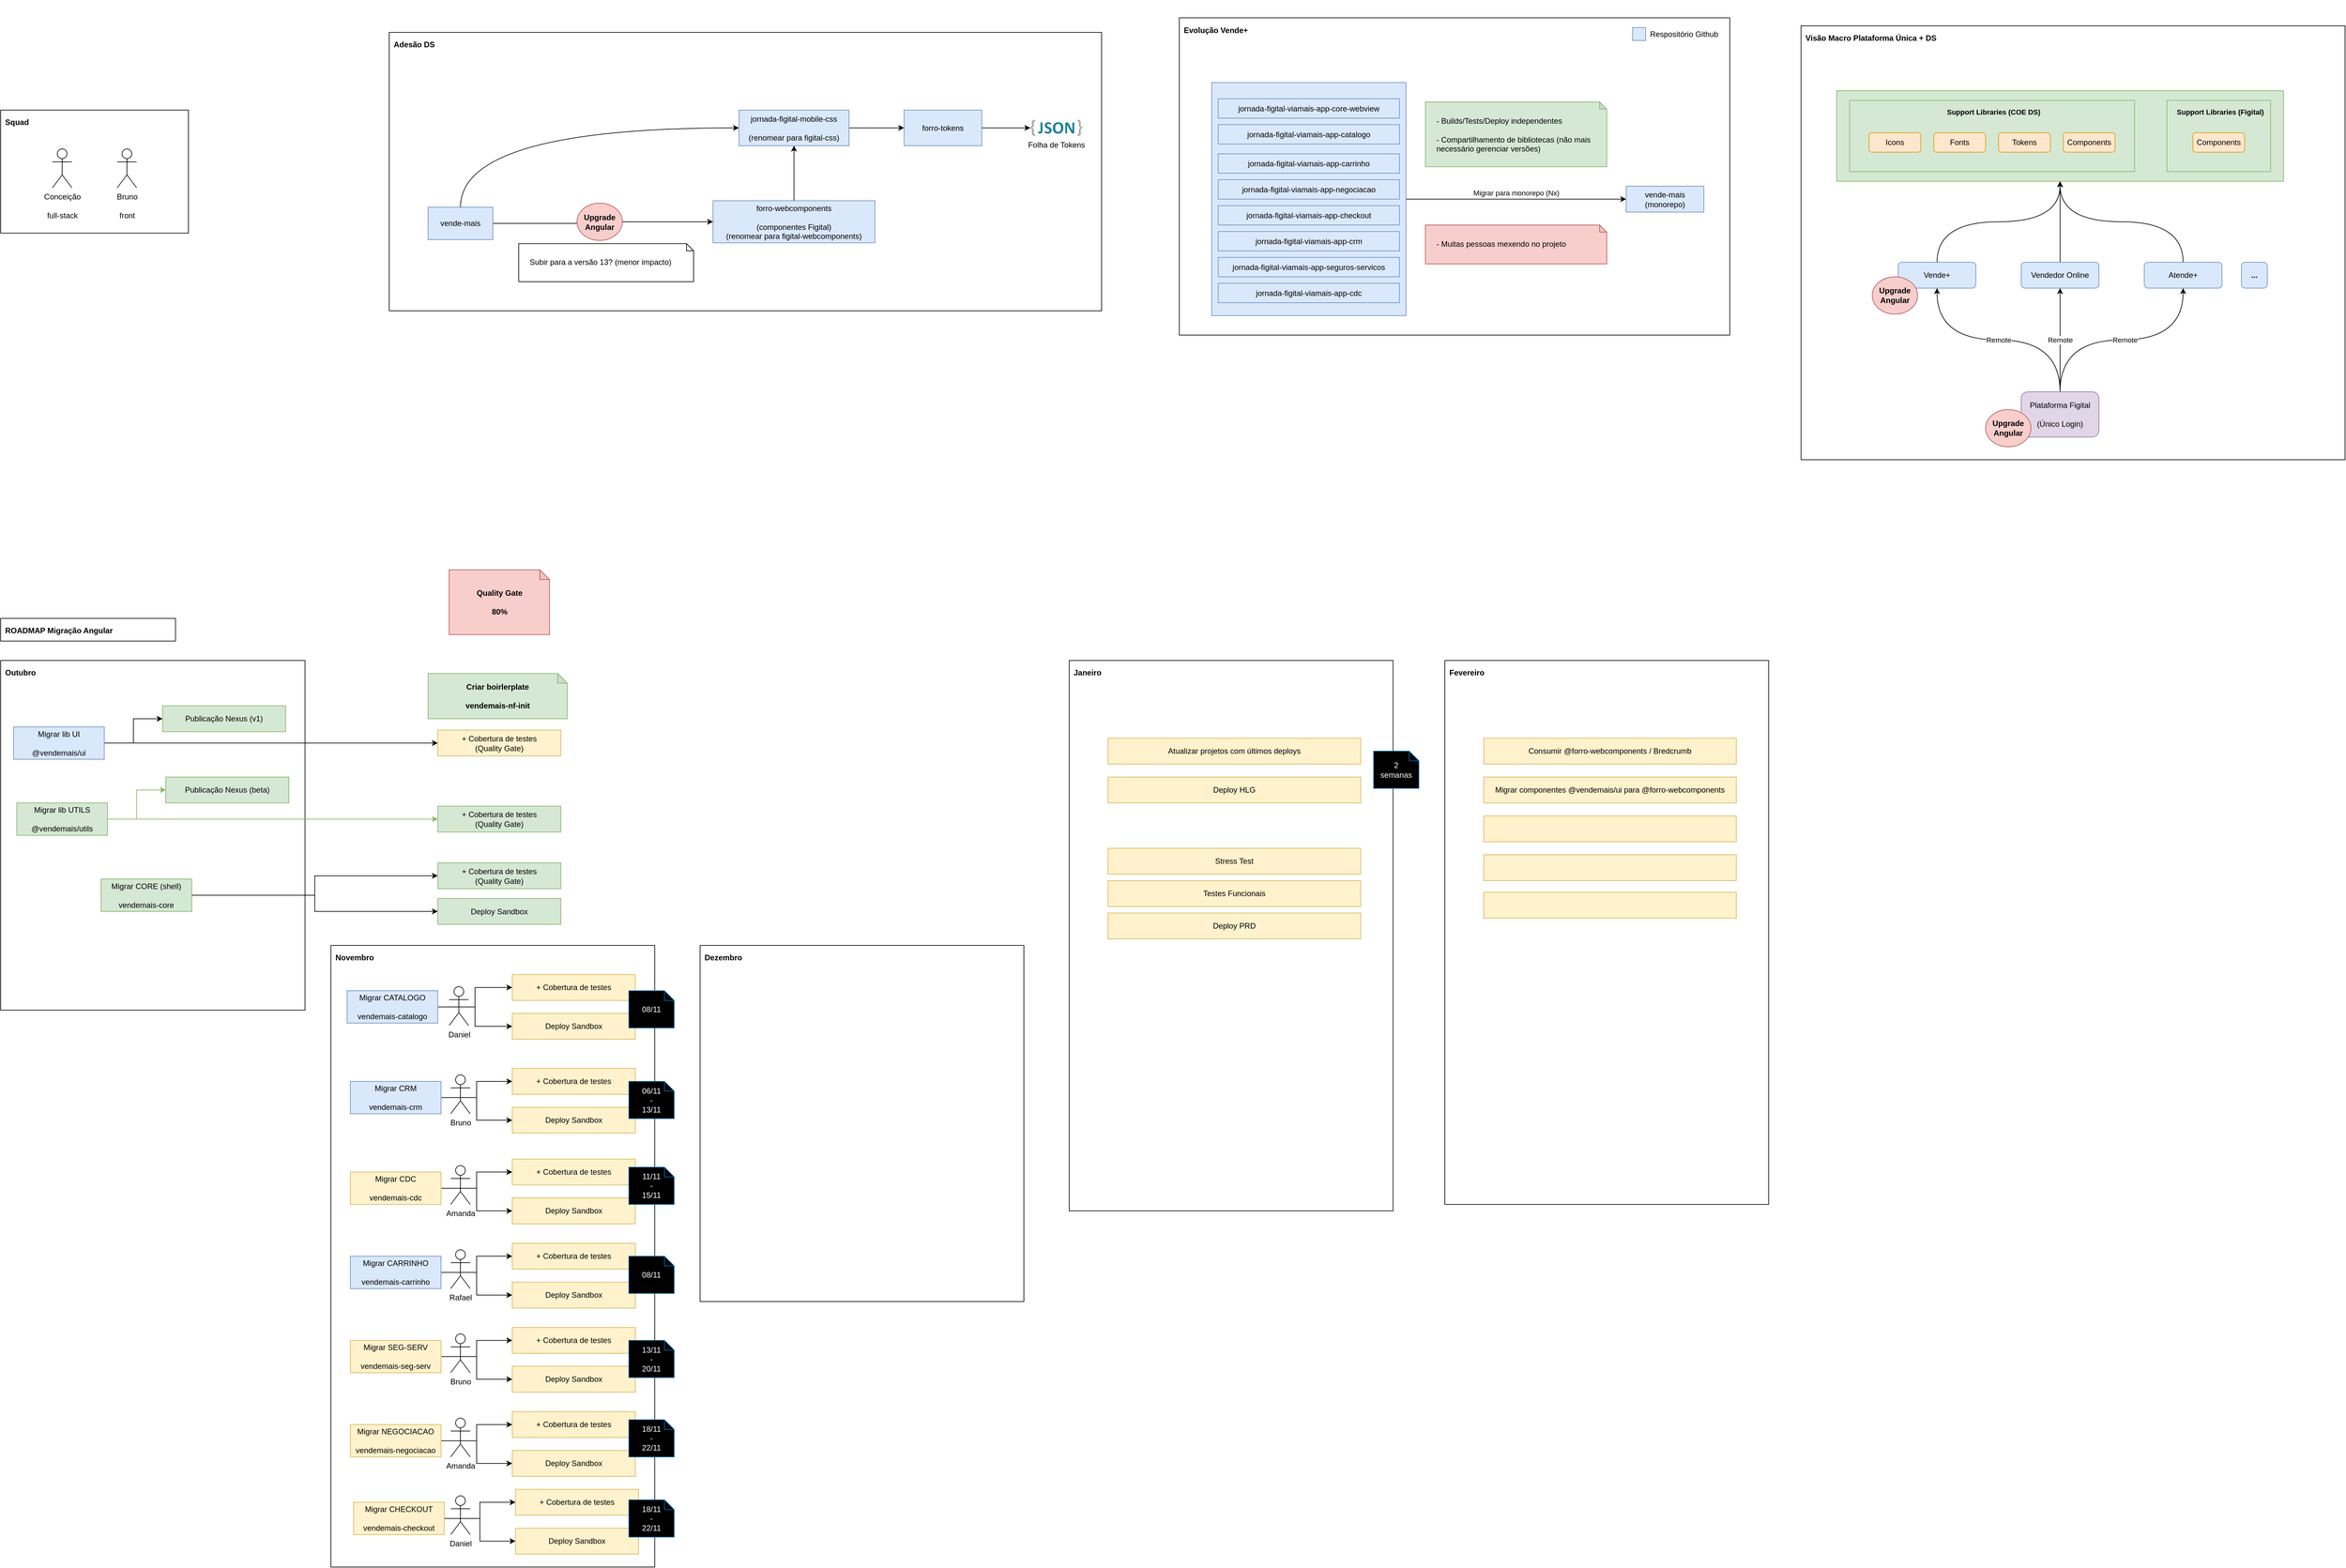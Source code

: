 <mxfile version="24.8.4">
  <diagram name="Page-1" id="xi7shshmRlHFJgEPUB2y">
    <mxGraphModel dx="1811" dy="1001" grid="1" gridSize="10" guides="1" tooltips="1" connect="1" arrows="1" fold="1" page="1" pageScale="1" pageWidth="3300" pageHeight="2339" math="0" shadow="0">
      <root>
        <mxCell id="0" />
        <mxCell id="1" parent="0" />
        <mxCell id="oD3bgYSZx1_EezM_nqmY-3" value="Novembro" style="rounded=0;whiteSpace=wrap;html=1;align=left;verticalAlign=top;spacingLeft=5;spacingTop=5;fontStyle=1" parent="1" vertex="1">
          <mxGeometry x="590" y="1470" width="500" height="960" as="geometry" />
        </mxCell>
        <mxCell id="oD3bgYSZx1_EezM_nqmY-81" value="Janeiro" style="rounded=0;whiteSpace=wrap;html=1;align=left;verticalAlign=top;spacingLeft=5;spacingTop=5;fontStyle=1" parent="1" vertex="1">
          <mxGeometry x="1730" y="1030" width="500" height="850" as="geometry" />
        </mxCell>
        <mxCell id="oD3bgYSZx1_EezM_nqmY-28" value="Dezembro" style="rounded=0;whiteSpace=wrap;html=1;align=left;verticalAlign=top;spacingLeft=5;spacingTop=5;fontStyle=1" parent="1" vertex="1">
          <mxGeometry x="1160" y="1470" width="500" height="550" as="geometry" />
        </mxCell>
        <mxCell id="oD3bgYSZx1_EezM_nqmY-5" value="Outubro" style="rounded=0;whiteSpace=wrap;html=1;align=left;verticalAlign=top;spacingLeft=5;spacingTop=5;fontStyle=1" parent="1" vertex="1">
          <mxGeometry x="80" y="1030" width="470" height="540" as="geometry" />
        </mxCell>
        <mxCell id="uVXglK_rULCIlqvBaK8J-3" value="Squad" style="rounded=0;whiteSpace=wrap;html=1;align=left;verticalAlign=top;spacingLeft=5;spacingTop=5;fontStyle=1" parent="1" vertex="1">
          <mxGeometry x="80" y="180" width="290" height="190" as="geometry" />
        </mxCell>
        <mxCell id="rnujehfUw2kupq6HyYBV-32" value="Evolução Vende+" style="rounded=0;whiteSpace=wrap;html=1;align=left;verticalAlign=top;spacingLeft=5;spacingTop=5;fontStyle=1" parent="1" vertex="1">
          <mxGeometry x="1900" y="37.5" width="850" height="490" as="geometry" />
        </mxCell>
        <mxCell id="rnujehfUw2kupq6HyYBV-54" value="Migrar para monorepo (Nx)" style="edgeStyle=orthogonalEdgeStyle;rounded=0;orthogonalLoop=1;jettySize=auto;html=1;entryX=0;entryY=0.5;entryDx=0;entryDy=0;" parent="1" source="rnujehfUw2kupq6HyYBV-53" target="rnujehfUw2kupq6HyYBV-44" edge="1">
          <mxGeometry y="10" relative="1" as="geometry">
            <mxPoint as="offset" />
          </mxGeometry>
        </mxCell>
        <mxCell id="rnujehfUw2kupq6HyYBV-53" value="" style="rounded=0;whiteSpace=wrap;html=1;align=left;verticalAlign=top;spacingLeft=5;spacingTop=5;fontStyle=1;fillColor=#dae8fc;strokeColor=#6c8ebf;" parent="1" vertex="1">
          <mxGeometry x="1950" y="137.5" width="300" height="360" as="geometry" />
        </mxCell>
        <mxCell id="rnujehfUw2kupq6HyYBV-2" value="Visão Macro Plataforma Única + DS" style="rounded=0;whiteSpace=wrap;html=1;align=left;verticalAlign=top;spacingLeft=5;spacingTop=5;fontStyle=1" parent="1" vertex="1">
          <mxGeometry x="2860" y="50" width="840" height="670" as="geometry" />
        </mxCell>
        <mxCell id="rnujehfUw2kupq6HyYBV-27" value="" style="rounded=0;whiteSpace=wrap;html=1;align=left;verticalAlign=top;spacingLeft=5;spacingTop=5;fontStyle=1;fillColor=#d5e8d4;strokeColor=#82b366;" parent="1" vertex="1">
          <mxGeometry x="2915" y="150" width="690" height="140" as="geometry" />
        </mxCell>
        <mxCell id="rnujehfUw2kupq6HyYBV-28" style="edgeStyle=orthogonalEdgeStyle;rounded=0;orthogonalLoop=1;jettySize=auto;html=1;entryX=0.5;entryY=1;entryDx=0;entryDy=0;curved=1;" parent="1" source="rnujehfUw2kupq6HyYBV-3" target="rnujehfUw2kupq6HyYBV-27" edge="1">
          <mxGeometry relative="1" as="geometry" />
        </mxCell>
        <mxCell id="rnujehfUw2kupq6HyYBV-3" value="Vende+" style="rounded=1;whiteSpace=wrap;html=1;fillColor=#dae8fc;strokeColor=#6c8ebf;" parent="1" vertex="1">
          <mxGeometry x="3010" y="415" width="120" height="40" as="geometry" />
        </mxCell>
        <mxCell id="rnujehfUw2kupq6HyYBV-29" style="edgeStyle=orthogonalEdgeStyle;rounded=0;orthogonalLoop=1;jettySize=auto;html=1;curved=1;entryX=0.5;entryY=1;entryDx=0;entryDy=0;" parent="1" source="rnujehfUw2kupq6HyYBV-4" target="rnujehfUw2kupq6HyYBV-27" edge="1">
          <mxGeometry relative="1" as="geometry">
            <mxPoint x="3260" y="295" as="targetPoint" />
          </mxGeometry>
        </mxCell>
        <mxCell id="rnujehfUw2kupq6HyYBV-4" value="Vendedor Online" style="rounded=1;whiteSpace=wrap;html=1;fillColor=#dae8fc;strokeColor=#6c8ebf;" parent="1" vertex="1">
          <mxGeometry x="3200" y="415" width="120" height="40" as="geometry" />
        </mxCell>
        <mxCell id="rnujehfUw2kupq6HyYBV-30" style="edgeStyle=orthogonalEdgeStyle;rounded=0;orthogonalLoop=1;jettySize=auto;html=1;entryX=0.5;entryY=1;entryDx=0;entryDy=0;curved=1;" parent="1" source="rnujehfUw2kupq6HyYBV-5" target="rnujehfUw2kupq6HyYBV-27" edge="1">
          <mxGeometry relative="1" as="geometry" />
        </mxCell>
        <mxCell id="rnujehfUw2kupq6HyYBV-5" value="Atende+" style="rounded=1;whiteSpace=wrap;html=1;fillColor=#dae8fc;strokeColor=#6c8ebf;" parent="1" vertex="1">
          <mxGeometry x="3390" y="415" width="120" height="40" as="geometry" />
        </mxCell>
        <mxCell id="rnujehfUw2kupq6HyYBV-6" value="Support Libraries (COE DS)" style="rounded=0;whiteSpace=wrap;html=1;align=center;verticalAlign=top;spacingLeft=5;spacingTop=5;fillColor=#d5e8d4;strokeColor=#82b366;fontStyle=1;fontSize=11;" parent="1" vertex="1">
          <mxGeometry x="2935" y="165" width="440" height="110" as="geometry" />
        </mxCell>
        <mxCell id="rnujehfUw2kupq6HyYBV-7" value="Icons" style="rounded=1;whiteSpace=wrap;html=1;fillColor=#ffe6cc;strokeColor=#d79b00;align=center;" parent="1" vertex="1">
          <mxGeometry x="2965" y="215" width="80" height="30" as="geometry" />
        </mxCell>
        <mxCell id="rnujehfUw2kupq6HyYBV-8" value="Fonts" style="rounded=1;whiteSpace=wrap;html=1;fillColor=#ffe6cc;strokeColor=#d79b00;align=center;" parent="1" vertex="1">
          <mxGeometry x="3065" y="215" width="80" height="30" as="geometry" />
        </mxCell>
        <mxCell id="rnujehfUw2kupq6HyYBV-10" value="Tokens" style="rounded=1;whiteSpace=wrap;html=1;fillColor=#ffe6cc;strokeColor=#d79b00;align=center;" parent="1" vertex="1">
          <mxGeometry x="3165" y="215" width="80" height="30" as="geometry" />
        </mxCell>
        <mxCell id="rnujehfUw2kupq6HyYBV-11" value="Components" style="rounded=1;whiteSpace=wrap;html=1;fillColor=#ffe6cc;strokeColor=#d79b00;align=center;" parent="1" vertex="1">
          <mxGeometry x="3265" y="215" width="80" height="30" as="geometry" />
        </mxCell>
        <mxCell id="rnujehfUw2kupq6HyYBV-17" value="Remote" style="edgeStyle=orthogonalEdgeStyle;rounded=0;orthogonalLoop=1;jettySize=auto;html=1;curved=1;exitX=0.5;exitY=0;exitDx=0;exitDy=0;" parent="1" source="rnujehfUw2kupq6HyYBV-14" target="rnujehfUw2kupq6HyYBV-3" edge="1">
          <mxGeometry relative="1" as="geometry" />
        </mxCell>
        <mxCell id="rnujehfUw2kupq6HyYBV-18" value="Remote" style="edgeStyle=orthogonalEdgeStyle;rounded=0;orthogonalLoop=1;jettySize=auto;html=1;entryX=0.5;entryY=1;entryDx=0;entryDy=0;" parent="1" source="rnujehfUw2kupq6HyYBV-14" target="rnujehfUw2kupq6HyYBV-4" edge="1">
          <mxGeometry relative="1" as="geometry" />
        </mxCell>
        <mxCell id="rnujehfUw2kupq6HyYBV-19" value="Remote" style="edgeStyle=orthogonalEdgeStyle;rounded=0;orthogonalLoop=1;jettySize=auto;html=1;entryX=0.5;entryY=1;entryDx=0;entryDy=0;curved=1;exitX=0.5;exitY=0;exitDx=0;exitDy=0;" parent="1" source="rnujehfUw2kupq6HyYBV-14" target="rnujehfUw2kupq6HyYBV-5" edge="1">
          <mxGeometry x="0.025" relative="1" as="geometry">
            <mxPoint as="offset" />
          </mxGeometry>
        </mxCell>
        <mxCell id="rnujehfUw2kupq6HyYBV-14" value="Plataforma Figital&lt;br&gt;&lt;br&gt;(Único Login)" style="rounded=1;whiteSpace=wrap;html=1;fillColor=#e1d5e7;strokeColor=#9673a6;" parent="1" vertex="1">
          <mxGeometry x="3200" y="615" width="120" height="70" as="geometry" />
        </mxCell>
        <mxCell id="rnujehfUw2kupq6HyYBV-20" value="Support Libraries (Figital)" style="rounded=0;whiteSpace=wrap;html=1;align=center;verticalAlign=top;spacingLeft=5;spacingTop=5;fillColor=#d5e8d4;strokeColor=#82b366;fontStyle=1;fontSize=11;" parent="1" vertex="1">
          <mxGeometry x="3425" y="165" width="160" height="110" as="geometry" />
        </mxCell>
        <mxCell id="rnujehfUw2kupq6HyYBV-24" value="Components" style="rounded=1;whiteSpace=wrap;html=1;fillColor=#ffe6cc;strokeColor=#d79b00;align=center;" parent="1" vertex="1">
          <mxGeometry x="3465" y="215" width="80" height="30" as="geometry" />
        </mxCell>
        <mxCell id="rnujehfUw2kupq6HyYBV-31" value="..." style="rounded=1;whiteSpace=wrap;html=1;fillColor=#dae8fc;strokeColor=#6c8ebf;fontStyle=1" parent="1" vertex="1">
          <mxGeometry x="3540" y="415" width="40" height="40" as="geometry" />
        </mxCell>
        <mxCell id="rnujehfUw2kupq6HyYBV-33" value="jornada-figital-viamais-app-core-webview" style="whiteSpace=wrap;html=1;fillColor=#dae8fc;strokeColor=#6c8ebf;" parent="1" vertex="1">
          <mxGeometry x="1960" y="162.5" width="280" height="30" as="geometry" />
        </mxCell>
        <mxCell id="rnujehfUw2kupq6HyYBV-34" value="jornada-figital-viamais-app-catalogo" style="whiteSpace=wrap;html=1;fillColor=#dae8fc;strokeColor=#6c8ebf;" parent="1" vertex="1">
          <mxGeometry x="1960" y="202.5" width="280" height="30" as="geometry" />
        </mxCell>
        <mxCell id="rnujehfUw2kupq6HyYBV-35" value="jornada-figital-viamais-app-carrinho" style="whiteSpace=wrap;html=1;fillColor=#dae8fc;strokeColor=#6c8ebf;" parent="1" vertex="1">
          <mxGeometry x="1960" y="247.5" width="280" height="30" as="geometry" />
        </mxCell>
        <mxCell id="rnujehfUw2kupq6HyYBV-37" value="jornada-figital-viamais-app-negociacao" style="whiteSpace=wrap;html=1;fillColor=#dae8fc;strokeColor=#6c8ebf;" parent="1" vertex="1">
          <mxGeometry x="1960" y="287.5" width="280" height="30" as="geometry" />
        </mxCell>
        <mxCell id="rnujehfUw2kupq6HyYBV-38" value="jornada-figital-viamais-app-checkout" style="whiteSpace=wrap;html=1;fillColor=#dae8fc;strokeColor=#6c8ebf;" parent="1" vertex="1">
          <mxGeometry x="1960" y="327.5" width="280" height="30" as="geometry" />
        </mxCell>
        <mxCell id="rnujehfUw2kupq6HyYBV-39" value="jornada-figital-viamais-app-crm" style="whiteSpace=wrap;html=1;fillColor=#dae8fc;strokeColor=#6c8ebf;" parent="1" vertex="1">
          <mxGeometry x="1960" y="367.5" width="280" height="30" as="geometry" />
        </mxCell>
        <mxCell id="rnujehfUw2kupq6HyYBV-41" value="jornada-figital-viamais-app-seguros-servicos" style="whiteSpace=wrap;html=1;fillColor=#dae8fc;strokeColor=#6c8ebf;" parent="1" vertex="1">
          <mxGeometry x="1960" y="407.5" width="280" height="30" as="geometry" />
        </mxCell>
        <mxCell id="rnujehfUw2kupq6HyYBV-42" value="jornada-figital-viamais-app-cdc" style="whiteSpace=wrap;html=1;fillColor=#dae8fc;strokeColor=#6c8ebf;" parent="1" vertex="1">
          <mxGeometry x="1960" y="447.5" width="280" height="30" as="geometry" />
        </mxCell>
        <mxCell id="rnujehfUw2kupq6HyYBV-44" value="vende-mais&lt;br&gt;(monorepo)" style="whiteSpace=wrap;html=1;fillColor=#dae8fc;strokeColor=#6c8ebf;" parent="1" vertex="1">
          <mxGeometry x="2590" y="297.5" width="120" height="40" as="geometry" />
        </mxCell>
        <mxCell id="rnujehfUw2kupq6HyYBV-51" value="" style="group" parent="1" vertex="1" connectable="0">
          <mxGeometry x="2600" y="47.5" width="144" height="30" as="geometry" />
        </mxCell>
        <mxCell id="rnujehfUw2kupq6HyYBV-45" value="" style="whiteSpace=wrap;html=1;fillColor=#dae8fc;strokeColor=#6c8ebf;" parent="rnujehfUw2kupq6HyYBV-51" vertex="1">
          <mxGeometry y="5" width="20" height="20" as="geometry" />
        </mxCell>
        <mxCell id="rnujehfUw2kupq6HyYBV-46" value="Respositório Github" style="text;html=1;align=center;verticalAlign=middle;resizable=0;points=[];autosize=1;strokeColor=none;fillColor=none;" parent="rnujehfUw2kupq6HyYBV-51" vertex="1">
          <mxGeometry x="14" width="130" height="30" as="geometry" />
        </mxCell>
        <mxCell id="rnujehfUw2kupq6HyYBV-55" value="- Builds/Tests/Deploy independentes&lt;div&gt;&lt;br&gt;&lt;/div&gt;&lt;div&gt;- Compartilhamento de bibliotecas (não mais necessário gerenciar versões)&lt;/div&gt;" style="shape=note;whiteSpace=wrap;html=1;backgroundOutline=1;darkOpacity=0.05;size=11;align=left;spacingLeft=15;verticalAlign=top;spacingTop=15;fillColor=#d5e8d4;strokeColor=#82b366;" parent="1" vertex="1">
          <mxGeometry x="2280" y="167.5" width="280" height="100" as="geometry" />
        </mxCell>
        <mxCell id="rnujehfUw2kupq6HyYBV-56" value="- Muitas pessoas mexendo no projeto" style="shape=note;whiteSpace=wrap;html=1;backgroundOutline=1;darkOpacity=0.05;size=11;align=left;spacingLeft=15;verticalAlign=top;spacingTop=15;fillColor=#f8cecc;strokeColor=#b85450;" parent="1" vertex="1">
          <mxGeometry x="2280" y="357.5" width="280" height="60" as="geometry" />
        </mxCell>
        <mxCell id="rnujehfUw2kupq6HyYBV-57" value="Adesão DS" style="rounded=0;whiteSpace=wrap;html=1;align=left;verticalAlign=top;spacingLeft=5;spacingTop=5;fontStyle=1" parent="1" vertex="1">
          <mxGeometry x="680" y="60" width="1100" height="430" as="geometry" />
        </mxCell>
        <mxCell id="rnujehfUw2kupq6HyYBV-60" style="edgeStyle=orthogonalEdgeStyle;rounded=0;orthogonalLoop=1;jettySize=auto;html=1;entryX=0.5;entryY=1;entryDx=0;entryDy=0;" parent="1" source="rnujehfUw2kupq6HyYBV-58" target="rnujehfUw2kupq6HyYBV-59" edge="1">
          <mxGeometry relative="1" as="geometry" />
        </mxCell>
        <mxCell id="rnujehfUw2kupq6HyYBV-58" value="forro-webcomponents&lt;br&gt;&lt;br&gt;(componentes Figital)&lt;div&gt;(renomear para figital-webcomponents)&lt;/div&gt;" style="whiteSpace=wrap;html=1;fillColor=#dae8fc;strokeColor=#6c8ebf;" parent="1" vertex="1">
          <mxGeometry x="1180" y="320" width="250" height="65" as="geometry" />
        </mxCell>
        <mxCell id="uVXglK_rULCIlqvBaK8J-21" style="edgeStyle=orthogonalEdgeStyle;rounded=0;orthogonalLoop=1;jettySize=auto;html=1;exitX=1;exitY=0.5;exitDx=0;exitDy=0;curved=1;" parent="1" source="uVXglK_rULCIlqvBaK8J-30" target="uVXglK_rULCIlqvBaK8J-20" edge="1">
          <mxGeometry relative="1" as="geometry">
            <mxPoint x="1530" y="208" as="sourcePoint" />
          </mxGeometry>
        </mxCell>
        <mxCell id="uVXglK_rULCIlqvBaK8J-31" style="edgeStyle=orthogonalEdgeStyle;rounded=0;orthogonalLoop=1;jettySize=auto;html=1;entryX=0;entryY=0.5;entryDx=0;entryDy=0;" parent="1" source="rnujehfUw2kupq6HyYBV-59" target="uVXglK_rULCIlqvBaK8J-30" edge="1">
          <mxGeometry relative="1" as="geometry" />
        </mxCell>
        <mxCell id="rnujehfUw2kupq6HyYBV-59" value="jornada-figital-mobile-css&lt;br&gt;&lt;br&gt;(renomear para&amp;nbsp;&lt;span style=&quot;background-color: initial;&quot;&gt;figital-css)&lt;/span&gt;" style="whiteSpace=wrap;html=1;fillColor=#dae8fc;strokeColor=#6c8ebf;" parent="1" vertex="1">
          <mxGeometry x="1220" y="180" width="170" height="55" as="geometry" />
        </mxCell>
        <mxCell id="rnujehfUw2kupq6HyYBV-62" style="edgeStyle=orthogonalEdgeStyle;rounded=0;orthogonalLoop=1;jettySize=auto;html=1;entryX=0;entryY=0.5;entryDx=0;entryDy=0;curved=1;exitX=0.5;exitY=0;exitDx=0;exitDy=0;" parent="1" source="rnujehfUw2kupq6HyYBV-61" target="rnujehfUw2kupq6HyYBV-59" edge="1">
          <mxGeometry relative="1" as="geometry" />
        </mxCell>
        <mxCell id="rnujehfUw2kupq6HyYBV-63" style="edgeStyle=orthogonalEdgeStyle;rounded=0;orthogonalLoop=1;jettySize=auto;html=1;entryX=0;entryY=0.5;entryDx=0;entryDy=0;" parent="1" source="rnujehfUw2kupq6HyYBV-61" target="rnujehfUw2kupq6HyYBV-58" edge="1">
          <mxGeometry relative="1" as="geometry" />
        </mxCell>
        <mxCell id="rnujehfUw2kupq6HyYBV-61" value="vende-mais" style="whiteSpace=wrap;html=1;fillColor=#dae8fc;strokeColor=#6c8ebf;" parent="1" vertex="1">
          <mxGeometry x="740" y="330" width="100" height="50" as="geometry" />
        </mxCell>
        <mxCell id="rnujehfUw2kupq6HyYBV-64" value="Upgrade Angular" style="ellipse;whiteSpace=wrap;html=1;fillColor=#f8cecc;strokeColor=#b85450;fontStyle=1" parent="1" vertex="1">
          <mxGeometry x="970" y="323.75" width="70" height="57.5" as="geometry" />
        </mxCell>
        <mxCell id="uVXglK_rULCIlqvBaK8J-1" value="Subir para a versão 13? (menor impacto)" style="shape=note;whiteSpace=wrap;html=1;backgroundOutline=1;darkOpacity=0.05;size=11;align=left;spacingLeft=15;verticalAlign=top;spacingTop=15;" parent="1" vertex="1">
          <mxGeometry x="880" y="386.25" width="270" height="58.75" as="geometry" />
        </mxCell>
        <mxCell id="uVXglK_rULCIlqvBaK8J-5" value="Conceição&lt;br&gt;&lt;br&gt;&lt;div&gt;full-stack&lt;/div&gt;" style="shape=umlActor;verticalLabelPosition=bottom;verticalAlign=top;html=1;outlineConnect=0;" parent="1" vertex="1">
          <mxGeometry x="160" y="240" width="30" height="60" as="geometry" />
        </mxCell>
        <mxCell id="uVXglK_rULCIlqvBaK8J-6" value="Bruno&lt;br&gt;&lt;br&gt;front" style="shape=umlActor;verticalLabelPosition=bottom;verticalAlign=top;html=1;outlineConnect=0;" parent="1" vertex="1">
          <mxGeometry x="260" y="240" width="30" height="60" as="geometry" />
        </mxCell>
        <mxCell id="uVXglK_rULCIlqvBaK8J-8" value="" style="shape=image;html=1;verticalAlign=top;verticalLabelPosition=bottom;labelBackgroundColor=#ffffff;imageAspect=0;aspect=fixed;image=https://cdn1.iconfinder.com/data/icons/icons-for-a-site-1/64/advantage_accuracy-128.png" parent="1" vertex="1">
          <mxGeometry x="3235" y="10" width="90" height="90" as="geometry" />
        </mxCell>
        <mxCell id="uVXglK_rULCIlqvBaK8J-16" value="Upgrade Angular" style="ellipse;whiteSpace=wrap;html=1;fillColor=#f8cecc;strokeColor=#b85450;fontStyle=1" parent="1" vertex="1">
          <mxGeometry x="2970" y="437.5" width="70" height="57.5" as="geometry" />
        </mxCell>
        <mxCell id="uVXglK_rULCIlqvBaK8J-17" value="Upgrade Angular" style="ellipse;whiteSpace=wrap;html=1;fillColor=#f8cecc;strokeColor=#b85450;fontStyle=1" parent="1" vertex="1">
          <mxGeometry x="3145" y="642.5" width="70" height="57.5" as="geometry" />
        </mxCell>
        <mxCell id="uVXglK_rULCIlqvBaK8J-20" value="Folha de Tokens" style="dashed=0;outlineConnect=0;html=1;align=center;labelPosition=center;verticalLabelPosition=bottom;verticalAlign=top;shape=mxgraph.weblogos.json_2" parent="1" vertex="1">
          <mxGeometry x="1670" y="194.9" width="80.4" height="25.2" as="geometry" />
        </mxCell>
        <mxCell id="uVXglK_rULCIlqvBaK8J-30" value="forro-tokens" style="whiteSpace=wrap;html=1;fillColor=#dae8fc;strokeColor=#6c8ebf;" parent="1" vertex="1">
          <mxGeometry x="1475" y="180" width="120" height="55" as="geometry" />
        </mxCell>
        <mxCell id="oD3bgYSZx1_EezM_nqmY-2" value="ROADMAP Migração Angular" style="rounded=0;whiteSpace=wrap;html=1;align=left;verticalAlign=top;spacingLeft=5;spacingTop=5;fontStyle=1" parent="1" vertex="1">
          <mxGeometry x="80" y="965" width="270" height="35" as="geometry" />
        </mxCell>
        <mxCell id="oD3bgYSZx1_EezM_nqmY-30" style="edgeStyle=orthogonalEdgeStyle;rounded=0;orthogonalLoop=1;jettySize=auto;html=1;entryX=0;entryY=0.5;entryDx=0;entryDy=0;fillColor=#d5e8d4;strokeColor=#82b366;" parent="1" source="oD3bgYSZx1_EezM_nqmY-6" target="oD3bgYSZx1_EezM_nqmY-7" edge="1">
          <mxGeometry relative="1" as="geometry" />
        </mxCell>
        <mxCell id="oD3bgYSZx1_EezM_nqmY-31" style="edgeStyle=orthogonalEdgeStyle;rounded=0;orthogonalLoop=1;jettySize=auto;html=1;entryX=0;entryY=0.5;entryDx=0;entryDy=0;fillColor=#d5e8d4;strokeColor=#82b366;" parent="1" source="oD3bgYSZx1_EezM_nqmY-6" target="oD3bgYSZx1_EezM_nqmY-15" edge="1">
          <mxGeometry relative="1" as="geometry" />
        </mxCell>
        <mxCell id="oD3bgYSZx1_EezM_nqmY-6" value="Migrar lib UTILS&lt;div&gt;&lt;br&gt;&lt;div&gt;@vendemais/utils&lt;/div&gt;&lt;/div&gt;" style="whiteSpace=wrap;html=1;fillColor=#d5e8d4;strokeColor=#82b366;" parent="1" vertex="1">
          <mxGeometry x="105" y="1250" width="140" height="50" as="geometry" />
        </mxCell>
        <mxCell id="oD3bgYSZx1_EezM_nqmY-7" value="Publicação Nexus (beta)" style="whiteSpace=wrap;html=1;fillColor=#d5e8d4;strokeColor=#82b366;" parent="1" vertex="1">
          <mxGeometry x="335" y="1210" width="190" height="40" as="geometry" />
        </mxCell>
        <mxCell id="oD3bgYSZx1_EezM_nqmY-33" style="edgeStyle=orthogonalEdgeStyle;rounded=0;orthogonalLoop=1;jettySize=auto;html=1;entryX=0;entryY=0.5;entryDx=0;entryDy=0;" parent="1" source="oD3bgYSZx1_EezM_nqmY-10" target="oD3bgYSZx1_EezM_nqmY-11" edge="1">
          <mxGeometry relative="1" as="geometry" />
        </mxCell>
        <mxCell id="oD3bgYSZx1_EezM_nqmY-34" style="edgeStyle=orthogonalEdgeStyle;rounded=0;orthogonalLoop=1;jettySize=auto;html=1;entryX=0;entryY=0.5;entryDx=0;entryDy=0;" parent="1" source="oD3bgYSZx1_EezM_nqmY-10" target="oD3bgYSZx1_EezM_nqmY-13" edge="1">
          <mxGeometry relative="1" as="geometry" />
        </mxCell>
        <mxCell id="oD3bgYSZx1_EezM_nqmY-10" value="Migrar CORE (shell)&lt;div&gt;&lt;br&gt;&lt;div&gt;vendemais-core&lt;/div&gt;&lt;/div&gt;" style="whiteSpace=wrap;html=1;fillColor=#d5e8d4;strokeColor=#82b366;" parent="1" vertex="1">
          <mxGeometry x="235" y="1367.5" width="140" height="50" as="geometry" />
        </mxCell>
        <mxCell id="oD3bgYSZx1_EezM_nqmY-11" value="+ Cobertura de testes&lt;div&gt;(Quality Gate)&lt;/div&gt;" style="whiteSpace=wrap;html=1;fillColor=#d5e8d4;strokeColor=#82b366;" parent="1" vertex="1">
          <mxGeometry x="755" y="1342.5" width="190" height="40" as="geometry" />
        </mxCell>
        <mxCell id="oD3bgYSZx1_EezM_nqmY-13" value="Deploy Sandbox" style="whiteSpace=wrap;html=1;fillColor=#d5e8d4;strokeColor=#82b366;" parent="1" vertex="1">
          <mxGeometry x="755" y="1397.5" width="190" height="40" as="geometry" />
        </mxCell>
        <mxCell id="oD3bgYSZx1_EezM_nqmY-15" value="+ Cobertura de testes&lt;div&gt;(Quality Gate)&lt;/div&gt;" style="whiteSpace=wrap;html=1;fillColor=#d5e8d4;strokeColor=#82b366;" parent="1" vertex="1">
          <mxGeometry x="755" y="1255" width="190" height="40" as="geometry" />
        </mxCell>
        <mxCell id="oD3bgYSZx1_EezM_nqmY-17" style="edgeStyle=orthogonalEdgeStyle;rounded=0;orthogonalLoop=1;jettySize=auto;html=1;entryX=0;entryY=0.5;entryDx=0;entryDy=0;" parent="1" source="oD3bgYSZx1_EezM_nqmY-19" target="oD3bgYSZx1_EezM_nqmY-20" edge="1">
          <mxGeometry relative="1" as="geometry" />
        </mxCell>
        <mxCell id="oD3bgYSZx1_EezM_nqmY-32" style="edgeStyle=orthogonalEdgeStyle;rounded=0;orthogonalLoop=1;jettySize=auto;html=1;entryX=0;entryY=0.5;entryDx=0;entryDy=0;" parent="1" source="oD3bgYSZx1_EezM_nqmY-19" target="oD3bgYSZx1_EezM_nqmY-21" edge="1">
          <mxGeometry relative="1" as="geometry" />
        </mxCell>
        <mxCell id="oD3bgYSZx1_EezM_nqmY-19" value="Migrar CATALOGO&lt;div&gt;&lt;br&gt;&lt;div&gt;vendemais-catalogo&lt;/div&gt;&lt;/div&gt;" style="whiteSpace=wrap;html=1;fillColor=#dae8fc;strokeColor=#6c8ebf;" parent="1" vertex="1">
          <mxGeometry x="615" y="1540" width="140" height="50" as="geometry" />
        </mxCell>
        <mxCell id="oD3bgYSZx1_EezM_nqmY-20" value="+ Cobertura de testes" style="whiteSpace=wrap;html=1;fillColor=#fff2cc;strokeColor=#d6b656;" parent="1" vertex="1">
          <mxGeometry x="870" y="1515" width="190" height="40" as="geometry" />
        </mxCell>
        <mxCell id="oD3bgYSZx1_EezM_nqmY-21" value="Deploy Sandbox" style="whiteSpace=wrap;html=1;fillColor=#fff2cc;strokeColor=#d6b656;" parent="1" vertex="1">
          <mxGeometry x="870" y="1575" width="190" height="40" as="geometry" />
        </mxCell>
        <mxCell id="oD3bgYSZx1_EezM_nqmY-22" style="edgeStyle=orthogonalEdgeStyle;rounded=0;orthogonalLoop=1;jettySize=auto;html=1;entryX=0;entryY=0.5;entryDx=0;entryDy=0;" parent="1" source="oD3bgYSZx1_EezM_nqmY-24" target="oD3bgYSZx1_EezM_nqmY-25" edge="1">
          <mxGeometry relative="1" as="geometry" />
        </mxCell>
        <mxCell id="oD3bgYSZx1_EezM_nqmY-23" style="edgeStyle=orthogonalEdgeStyle;rounded=0;orthogonalLoop=1;jettySize=auto;html=1;entryX=0;entryY=0.5;entryDx=0;entryDy=0;" parent="1" source="oD3bgYSZx1_EezM_nqmY-24" target="oD3bgYSZx1_EezM_nqmY-26" edge="1">
          <mxGeometry relative="1" as="geometry" />
        </mxCell>
        <mxCell id="oD3bgYSZx1_EezM_nqmY-24" value="Migrar lib UI&lt;div&gt;&lt;br&gt;&lt;div&gt;@vendemais/ui&lt;/div&gt;&lt;/div&gt;" style="whiteSpace=wrap;html=1;fillColor=#dae8fc;strokeColor=#6c8ebf;" parent="1" vertex="1">
          <mxGeometry x="100" y="1132.5" width="140" height="50" as="geometry" />
        </mxCell>
        <mxCell id="oD3bgYSZx1_EezM_nqmY-25" value="Publicação Nexus (v1)" style="whiteSpace=wrap;html=1;fillColor=#d5e8d4;strokeColor=#82b366;" parent="1" vertex="1">
          <mxGeometry x="330" y="1100" width="190" height="40" as="geometry" />
        </mxCell>
        <mxCell id="oD3bgYSZx1_EezM_nqmY-26" value="+ Cobertura de testes&lt;br&gt;(Quality Gate)" style="whiteSpace=wrap;html=1;fillColor=#fff2cc;strokeColor=#d6b656;" parent="1" vertex="1">
          <mxGeometry x="755" y="1137.5" width="190" height="40" as="geometry" />
        </mxCell>
        <mxCell id="oD3bgYSZx1_EezM_nqmY-35" style="edgeStyle=orthogonalEdgeStyle;rounded=0;orthogonalLoop=1;jettySize=auto;html=1;entryX=0;entryY=0.5;entryDx=0;entryDy=0;fillColor=#fff2cc;strokeColor=#000000;" parent="1" source="oD3bgYSZx1_EezM_nqmY-37" target="oD3bgYSZx1_EezM_nqmY-38" edge="1">
          <mxGeometry relative="1" as="geometry" />
        </mxCell>
        <mxCell id="oD3bgYSZx1_EezM_nqmY-36" style="edgeStyle=orthogonalEdgeStyle;rounded=0;orthogonalLoop=1;jettySize=auto;html=1;entryX=0;entryY=0.5;entryDx=0;entryDy=0;fillColor=#fff2cc;strokeColor=#000000;" parent="1" source="oD3bgYSZx1_EezM_nqmY-37" target="oD3bgYSZx1_EezM_nqmY-39" edge="1">
          <mxGeometry relative="1" as="geometry" />
        </mxCell>
        <mxCell id="oD3bgYSZx1_EezM_nqmY-37" value="Migrar CRM&lt;div&gt;&lt;br&gt;&lt;div&gt;vendemais-crm&lt;/div&gt;&lt;/div&gt;" style="whiteSpace=wrap;html=1;fillColor=#dae8fc;strokeColor=#6c8ebf;" parent="1" vertex="1">
          <mxGeometry x="620" y="1680" width="140" height="50" as="geometry" />
        </mxCell>
        <mxCell id="oD3bgYSZx1_EezM_nqmY-38" value="+ Cobertura de testes" style="whiteSpace=wrap;html=1;fillColor=#fff2cc;strokeColor=#d6b656;" parent="1" vertex="1">
          <mxGeometry x="870" y="1660" width="190" height="40" as="geometry" />
        </mxCell>
        <mxCell id="oD3bgYSZx1_EezM_nqmY-39" value="Deploy Sandbox" style="whiteSpace=wrap;html=1;fillColor=#fff2cc;strokeColor=#d6b656;" parent="1" vertex="1">
          <mxGeometry x="870" y="1720" width="190" height="40" as="geometry" />
        </mxCell>
        <mxCell id="oD3bgYSZx1_EezM_nqmY-45" style="edgeStyle=orthogonalEdgeStyle;rounded=0;orthogonalLoop=1;jettySize=auto;html=1;entryX=0;entryY=0.5;entryDx=0;entryDy=0;fillColor=#fff2cc;strokeColor=#000000;" parent="1" source="oD3bgYSZx1_EezM_nqmY-47" target="oD3bgYSZx1_EezM_nqmY-48" edge="1">
          <mxGeometry relative="1" as="geometry" />
        </mxCell>
        <mxCell id="oD3bgYSZx1_EezM_nqmY-46" style="edgeStyle=orthogonalEdgeStyle;rounded=0;orthogonalLoop=1;jettySize=auto;html=1;entryX=0;entryY=0.5;entryDx=0;entryDy=0;fillColor=#fff2cc;strokeColor=#000000;" parent="1" source="oD3bgYSZx1_EezM_nqmY-47" target="oD3bgYSZx1_EezM_nqmY-49" edge="1">
          <mxGeometry relative="1" as="geometry" />
        </mxCell>
        <mxCell id="oD3bgYSZx1_EezM_nqmY-47" value="Migrar CARRINHO&lt;div&gt;&lt;br&gt;&lt;div&gt;vendemais-carrinho&lt;/div&gt;&lt;/div&gt;" style="whiteSpace=wrap;html=1;fillColor=#dae8fc;strokeColor=#6c8ebf;" parent="1" vertex="1">
          <mxGeometry x="620" y="1950" width="140" height="50" as="geometry" />
        </mxCell>
        <mxCell id="oD3bgYSZx1_EezM_nqmY-48" value="+ Cobertura de testes" style="whiteSpace=wrap;html=1;fillColor=#fff2cc;strokeColor=#d6b656;" parent="1" vertex="1">
          <mxGeometry x="870" y="1930" width="190" height="40" as="geometry" />
        </mxCell>
        <mxCell id="oD3bgYSZx1_EezM_nqmY-49" value="Deploy Sandbox" style="whiteSpace=wrap;html=1;fillColor=#fff2cc;strokeColor=#d6b656;" parent="1" vertex="1">
          <mxGeometry x="870" y="1990" width="190" height="40" as="geometry" />
        </mxCell>
        <mxCell id="oD3bgYSZx1_EezM_nqmY-50" style="edgeStyle=orthogonalEdgeStyle;rounded=0;orthogonalLoop=1;jettySize=auto;html=1;entryX=0;entryY=0.5;entryDx=0;entryDy=0;fillColor=#fff2cc;strokeColor=#000000;" parent="1" source="oD3bgYSZx1_EezM_nqmY-52" target="oD3bgYSZx1_EezM_nqmY-53" edge="1">
          <mxGeometry relative="1" as="geometry" />
        </mxCell>
        <mxCell id="oD3bgYSZx1_EezM_nqmY-51" style="edgeStyle=orthogonalEdgeStyle;rounded=0;orthogonalLoop=1;jettySize=auto;html=1;entryX=0;entryY=0.5;entryDx=0;entryDy=0;fillColor=#fff2cc;strokeColor=#000000;" parent="1" source="oD3bgYSZx1_EezM_nqmY-52" target="oD3bgYSZx1_EezM_nqmY-54" edge="1">
          <mxGeometry relative="1" as="geometry" />
        </mxCell>
        <mxCell id="oD3bgYSZx1_EezM_nqmY-52" value="Migrar CDC&lt;div&gt;&lt;br&gt;&lt;div&gt;vendemais-cdc&lt;/div&gt;&lt;/div&gt;" style="whiteSpace=wrap;html=1;fillColor=#fff2cc;strokeColor=#d6b656;" parent="1" vertex="1">
          <mxGeometry x="620" y="1820" width="140" height="50" as="geometry" />
        </mxCell>
        <mxCell id="oD3bgYSZx1_EezM_nqmY-53" value="+ Cobertura de testes" style="whiteSpace=wrap;html=1;fillColor=#fff2cc;strokeColor=#d6b656;" parent="1" vertex="1">
          <mxGeometry x="870" y="1800" width="190" height="40" as="geometry" />
        </mxCell>
        <mxCell id="oD3bgYSZx1_EezM_nqmY-54" value="Deploy Sandbox" style="whiteSpace=wrap;html=1;fillColor=#fff2cc;strokeColor=#d6b656;" parent="1" vertex="1">
          <mxGeometry x="870" y="1860" width="190" height="40" as="geometry" />
        </mxCell>
        <mxCell id="oD3bgYSZx1_EezM_nqmY-55" style="edgeStyle=orthogonalEdgeStyle;rounded=0;orthogonalLoop=1;jettySize=auto;html=1;entryX=0;entryY=0.5;entryDx=0;entryDy=0;fillColor=#fff2cc;strokeColor=#000000;" parent="1" source="oD3bgYSZx1_EezM_nqmY-57" target="oD3bgYSZx1_EezM_nqmY-58" edge="1">
          <mxGeometry relative="1" as="geometry" />
        </mxCell>
        <mxCell id="oD3bgYSZx1_EezM_nqmY-56" style="edgeStyle=orthogonalEdgeStyle;rounded=0;orthogonalLoop=1;jettySize=auto;html=1;entryX=0;entryY=0.5;entryDx=0;entryDy=0;fillColor=#fff2cc;strokeColor=#000000;" parent="1" source="oD3bgYSZx1_EezM_nqmY-57" target="oD3bgYSZx1_EezM_nqmY-59" edge="1">
          <mxGeometry relative="1" as="geometry" />
        </mxCell>
        <mxCell id="oD3bgYSZx1_EezM_nqmY-57" value="Migrar SEG-SERV&lt;div&gt;&lt;br&gt;&lt;div&gt;vendemais-seg-serv&lt;/div&gt;&lt;/div&gt;" style="whiteSpace=wrap;html=1;fillColor=#fff2cc;strokeColor=#d6b656;" parent="1" vertex="1">
          <mxGeometry x="620" y="2080" width="140" height="50" as="geometry" />
        </mxCell>
        <mxCell id="oD3bgYSZx1_EezM_nqmY-58" value="+ Cobertura de testes" style="whiteSpace=wrap;html=1;fillColor=#fff2cc;strokeColor=#d6b656;" parent="1" vertex="1">
          <mxGeometry x="870" y="2060" width="190" height="40" as="geometry" />
        </mxCell>
        <mxCell id="oD3bgYSZx1_EezM_nqmY-59" value="Deploy Sandbox" style="whiteSpace=wrap;html=1;fillColor=#fff2cc;strokeColor=#d6b656;" parent="1" vertex="1">
          <mxGeometry x="870" y="2120" width="190" height="40" as="geometry" />
        </mxCell>
        <mxCell id="oD3bgYSZx1_EezM_nqmY-60" style="edgeStyle=orthogonalEdgeStyle;rounded=0;orthogonalLoop=1;jettySize=auto;html=1;entryX=0;entryY=0.5;entryDx=0;entryDy=0;fillColor=#fff2cc;strokeColor=#000000;" parent="1" source="oD3bgYSZx1_EezM_nqmY-62" target="oD3bgYSZx1_EezM_nqmY-63" edge="1">
          <mxGeometry relative="1" as="geometry" />
        </mxCell>
        <mxCell id="oD3bgYSZx1_EezM_nqmY-61" style="edgeStyle=orthogonalEdgeStyle;rounded=0;orthogonalLoop=1;jettySize=auto;html=1;entryX=0;entryY=0.5;entryDx=0;entryDy=0;fillColor=#fff2cc;strokeColor=#000000;" parent="1" source="oD3bgYSZx1_EezM_nqmY-62" target="oD3bgYSZx1_EezM_nqmY-64" edge="1">
          <mxGeometry relative="1" as="geometry" />
        </mxCell>
        <mxCell id="oD3bgYSZx1_EezM_nqmY-62" value="Migrar NEGOCIACAO&lt;div&gt;&lt;br&gt;&lt;div&gt;vendemais-negociacao&lt;/div&gt;&lt;/div&gt;" style="whiteSpace=wrap;html=1;fillColor=#fff2cc;strokeColor=#d6b656;" parent="1" vertex="1">
          <mxGeometry x="620" y="2210" width="140" height="50" as="geometry" />
        </mxCell>
        <mxCell id="oD3bgYSZx1_EezM_nqmY-63" value="+ Cobertura de testes" style="whiteSpace=wrap;html=1;fillColor=#fff2cc;strokeColor=#d6b656;" parent="1" vertex="1">
          <mxGeometry x="870" y="2190" width="190" height="40" as="geometry" />
        </mxCell>
        <mxCell id="oD3bgYSZx1_EezM_nqmY-64" value="Deploy Sandbox" style="whiteSpace=wrap;html=1;fillColor=#fff2cc;strokeColor=#d6b656;" parent="1" vertex="1">
          <mxGeometry x="870" y="2250" width="190" height="40" as="geometry" />
        </mxCell>
        <mxCell id="oD3bgYSZx1_EezM_nqmY-65" style="edgeStyle=orthogonalEdgeStyle;rounded=0;orthogonalLoop=1;jettySize=auto;html=1;entryX=0;entryY=0.5;entryDx=0;entryDy=0;fillColor=#fff2cc;strokeColor=#000000;" parent="1" source="oD3bgYSZx1_EezM_nqmY-67" target="oD3bgYSZx1_EezM_nqmY-68" edge="1">
          <mxGeometry relative="1" as="geometry" />
        </mxCell>
        <mxCell id="oD3bgYSZx1_EezM_nqmY-66" style="edgeStyle=orthogonalEdgeStyle;rounded=0;orthogonalLoop=1;jettySize=auto;html=1;entryX=0;entryY=0.5;entryDx=0;entryDy=0;fillColor=#fff2cc;strokeColor=#000000;" parent="1" source="oD3bgYSZx1_EezM_nqmY-67" target="oD3bgYSZx1_EezM_nqmY-69" edge="1">
          <mxGeometry relative="1" as="geometry" />
        </mxCell>
        <mxCell id="oD3bgYSZx1_EezM_nqmY-67" value="Migrar CHECKOUT&lt;div&gt;&lt;br&gt;&lt;div&gt;vendemais-checkout&lt;/div&gt;&lt;/div&gt;" style="whiteSpace=wrap;html=1;fillColor=#fff2cc;strokeColor=#d6b656;" parent="1" vertex="1">
          <mxGeometry x="625" y="2330" width="140" height="50" as="geometry" />
        </mxCell>
        <mxCell id="oD3bgYSZx1_EezM_nqmY-68" value="+ Cobertura de testes" style="whiteSpace=wrap;html=1;fillColor=#fff2cc;strokeColor=#d6b656;" parent="1" vertex="1">
          <mxGeometry x="875" y="2310" width="190" height="40" as="geometry" />
        </mxCell>
        <mxCell id="oD3bgYSZx1_EezM_nqmY-69" value="Deploy Sandbox" style="whiteSpace=wrap;html=1;fillColor=#fff2cc;strokeColor=#d6b656;" parent="1" vertex="1">
          <mxGeometry x="875" y="2370" width="190" height="40" as="geometry" />
        </mxCell>
        <mxCell id="oD3bgYSZx1_EezM_nqmY-79" value="Criar boirlerplate&lt;div&gt;&lt;br&gt;&lt;/div&gt;&lt;div&gt;vendemais-nf-init&lt;/div&gt;" style="shape=note;whiteSpace=wrap;html=1;backgroundOutline=1;darkOpacity=0.05;size=15;fillColor=#d5e8d4;strokeColor=#82b366;fontStyle=1" parent="1" vertex="1">
          <mxGeometry x="740" y="1050" width="215" height="70" as="geometry" />
        </mxCell>
        <mxCell id="oD3bgYSZx1_EezM_nqmY-82" value="Atualizar projetos com últimos deploys" style="whiteSpace=wrap;html=1;fillColor=#fff2cc;strokeColor=#d6b656;" parent="1" vertex="1">
          <mxGeometry x="1790" y="1150" width="390" height="40" as="geometry" />
        </mxCell>
        <mxCell id="oD3bgYSZx1_EezM_nqmY-83" value="Deploy HLG" style="whiteSpace=wrap;html=1;fillColor=#fff2cc;strokeColor=#d6b656;" parent="1" vertex="1">
          <mxGeometry x="1790" y="1210" width="390" height="40" as="geometry" />
        </mxCell>
        <mxCell id="oD3bgYSZx1_EezM_nqmY-84" value="Deploy PRD" style="whiteSpace=wrap;html=1;fillColor=#fff2cc;strokeColor=#d6b656;" parent="1" vertex="1">
          <mxGeometry x="1790" y="1420" width="390" height="40" as="geometry" />
        </mxCell>
        <mxCell id="oD3bgYSZx1_EezM_nqmY-85" value="Stress Test" style="whiteSpace=wrap;html=1;fillColor=#fff2cc;strokeColor=#d6b656;" parent="1" vertex="1">
          <mxGeometry x="1790" y="1320" width="390" height="40" as="geometry" />
        </mxCell>
        <mxCell id="oD3bgYSZx1_EezM_nqmY-86" value="2&lt;br&gt;&lt;div&gt;semanas&lt;/div&gt;" style="shape=note;whiteSpace=wrap;html=1;backgroundOutline=1;darkOpacity=0.05;size=15;fillColor=#000000;strokeColor=#006EAF;fontColor=#ffffff;" parent="1" vertex="1">
          <mxGeometry x="2200" y="1170" width="70" height="57.5" as="geometry" />
        </mxCell>
        <mxCell id="oD3bgYSZx1_EezM_nqmY-87" value="08/11" style="shape=note;whiteSpace=wrap;html=1;backgroundOutline=1;darkOpacity=0.05;size=15;fillColor=#000000;strokeColor=#006EAF;fontColor=#ffffff;" parent="1" vertex="1">
          <mxGeometry x="1050" y="1540" width="70" height="57.5" as="geometry" />
        </mxCell>
        <mxCell id="oD3bgYSZx1_EezM_nqmY-88" value="Testes Funcionais" style="whiteSpace=wrap;html=1;fillColor=#fff2cc;strokeColor=#d6b656;" parent="1" vertex="1">
          <mxGeometry x="1790" y="1370" width="390" height="40" as="geometry" />
        </mxCell>
        <mxCell id="oD3bgYSZx1_EezM_nqmY-89" value="Fevereiro" style="rounded=0;whiteSpace=wrap;html=1;align=left;verticalAlign=top;spacingLeft=5;spacingTop=5;fontStyle=1" parent="1" vertex="1">
          <mxGeometry x="2310" y="1030" width="500" height="840" as="geometry" />
        </mxCell>
        <mxCell id="oD3bgYSZx1_EezM_nqmY-90" value="Consumir @forro-webcomponents / Bredcrumb" style="whiteSpace=wrap;html=1;fillColor=#fff2cc;strokeColor=#d6b656;" parent="1" vertex="1">
          <mxGeometry x="2370" y="1150" width="390" height="40" as="geometry" />
        </mxCell>
        <mxCell id="oD3bgYSZx1_EezM_nqmY-91" value="Migrar componentes @vendemais/ui para @forro-webcomponents" style="whiteSpace=wrap;html=1;fillColor=#fff2cc;strokeColor=#d6b656;" parent="1" vertex="1">
          <mxGeometry x="2370" y="1210" width="390" height="40" as="geometry" />
        </mxCell>
        <mxCell id="oD3bgYSZx1_EezM_nqmY-92" value="" style="whiteSpace=wrap;html=1;fillColor=#fff2cc;strokeColor=#d6b656;" parent="1" vertex="1">
          <mxGeometry x="2370" y="1388" width="390" height="40" as="geometry" />
        </mxCell>
        <mxCell id="oD3bgYSZx1_EezM_nqmY-93" value="" style="whiteSpace=wrap;html=1;fillColor=#fff2cc;strokeColor=#d6b656;" parent="1" vertex="1">
          <mxGeometry x="2370" y="1270" width="390" height="40" as="geometry" />
        </mxCell>
        <mxCell id="oD3bgYSZx1_EezM_nqmY-96" value="" style="whiteSpace=wrap;html=1;fillColor=#fff2cc;strokeColor=#d6b656;" parent="1" vertex="1">
          <mxGeometry x="2370" y="1330" width="390" height="40" as="geometry" />
        </mxCell>
        <mxCell id="oD3bgYSZx1_EezM_nqmY-97" value="Quality Gate&lt;div&gt;&lt;span style=&quot;background-color: initial;&quot;&gt;&lt;br&gt;80%&lt;/span&gt;&lt;/div&gt;" style="shape=note;whiteSpace=wrap;html=1;backgroundOutline=1;darkOpacity=0.05;size=15;fillColor=#f8cecc;strokeColor=#b85450;fontStyle=1" parent="1" vertex="1">
          <mxGeometry x="772.5" y="890" width="155" height="100" as="geometry" />
        </mxCell>
        <mxCell id="e1IFHH1qkNeXVvH9-BE5-8" value="&lt;div&gt;06/11&lt;br&gt;-&lt;/div&gt;13/11" style="shape=note;whiteSpace=wrap;html=1;backgroundOutline=1;darkOpacity=0.05;size=15;fillColor=#000000;strokeColor=#006EAF;fontColor=#ffffff;" vertex="1" parent="1">
          <mxGeometry x="1050" y="1680" width="70" height="57.5" as="geometry" />
        </mxCell>
        <mxCell id="e1IFHH1qkNeXVvH9-BE5-9" value="11/11&lt;div&gt;-&lt;br&gt;15/11&lt;/div&gt;" style="shape=note;whiteSpace=wrap;html=1;backgroundOutline=1;darkOpacity=0.05;size=15;fillColor=#000000;strokeColor=#006EAF;fontColor=#ffffff;" vertex="1" parent="1">
          <mxGeometry x="1050" y="1812.5" width="70" height="57.5" as="geometry" />
        </mxCell>
        <mxCell id="e1IFHH1qkNeXVvH9-BE5-10" value="08/11" style="shape=note;whiteSpace=wrap;html=1;backgroundOutline=1;darkOpacity=0.05;size=15;fillColor=#000000;strokeColor=#006EAF;fontColor=#ffffff;" vertex="1" parent="1">
          <mxGeometry x="1050" y="1950" width="70" height="57.5" as="geometry" />
        </mxCell>
        <mxCell id="e1IFHH1qkNeXVvH9-BE5-11" value="13/11&lt;br&gt;-&lt;br&gt;20/11" style="shape=note;whiteSpace=wrap;html=1;backgroundOutline=1;darkOpacity=0.05;size=15;fillColor=#000000;strokeColor=#006EAF;fontColor=#ffffff;" vertex="1" parent="1">
          <mxGeometry x="1050" y="2080" width="70" height="57.5" as="geometry" />
        </mxCell>
        <mxCell id="e1IFHH1qkNeXVvH9-BE5-12" value="&lt;div&gt;18/11&lt;/div&gt;&lt;div&gt;-&lt;/div&gt;22/11" style="shape=note;whiteSpace=wrap;html=1;backgroundOutline=1;darkOpacity=0.05;size=15;fillColor=#000000;strokeColor=#006EAF;fontColor=#ffffff;" vertex="1" parent="1">
          <mxGeometry x="1050" y="2202.5" width="70" height="57.5" as="geometry" />
        </mxCell>
        <mxCell id="e1IFHH1qkNeXVvH9-BE5-13" value="&lt;div&gt;18/11&lt;/div&gt;&lt;div&gt;-&lt;/div&gt;22/11" style="shape=note;whiteSpace=wrap;html=1;backgroundOutline=1;darkOpacity=0.05;size=15;fillColor=#000000;strokeColor=#006EAF;fontColor=#ffffff;" vertex="1" parent="1">
          <mxGeometry x="1050" y="2326.25" width="70" height="57.5" as="geometry" />
        </mxCell>
        <mxCell id="e1IFHH1qkNeXVvH9-BE5-14" value="Daniel" style="shape=umlActor;verticalLabelPosition=bottom;verticalAlign=top;html=1;outlineConnect=0;" vertex="1" parent="1">
          <mxGeometry x="772.5" y="1533.75" width="30" height="60" as="geometry" />
        </mxCell>
        <mxCell id="e1IFHH1qkNeXVvH9-BE5-15" value="Bruno" style="shape=umlActor;verticalLabelPosition=bottom;verticalAlign=top;html=1;outlineConnect=0;" vertex="1" parent="1">
          <mxGeometry x="775" y="1670" width="30" height="60" as="geometry" />
        </mxCell>
        <mxCell id="e1IFHH1qkNeXVvH9-BE5-17" value="Amanda" style="shape=umlActor;verticalLabelPosition=bottom;verticalAlign=top;html=1;outlineConnect=0;" vertex="1" parent="1">
          <mxGeometry x="775" y="1810" width="30" height="60" as="geometry" />
        </mxCell>
        <mxCell id="e1IFHH1qkNeXVvH9-BE5-18" value="Rafael" style="shape=umlActor;verticalLabelPosition=bottom;verticalAlign=top;html=1;outlineConnect=0;" vertex="1" parent="1">
          <mxGeometry x="775" y="1940" width="30" height="60" as="geometry" />
        </mxCell>
        <mxCell id="e1IFHH1qkNeXVvH9-BE5-19" value="Amanda" style="shape=umlActor;verticalLabelPosition=bottom;verticalAlign=top;html=1;outlineConnect=0;" vertex="1" parent="1">
          <mxGeometry x="775" y="2200" width="30" height="60" as="geometry" />
        </mxCell>
        <mxCell id="e1IFHH1qkNeXVvH9-BE5-20" value="Bruno" style="shape=umlActor;verticalLabelPosition=bottom;verticalAlign=top;html=1;outlineConnect=0;" vertex="1" parent="1">
          <mxGeometry x="775" y="2070" width="30" height="60" as="geometry" />
        </mxCell>
        <mxCell id="e1IFHH1qkNeXVvH9-BE5-21" value="Daniel" style="shape=umlActor;verticalLabelPosition=bottom;verticalAlign=top;html=1;outlineConnect=0;" vertex="1" parent="1">
          <mxGeometry x="775" y="2320" width="30" height="60" as="geometry" />
        </mxCell>
      </root>
    </mxGraphModel>
  </diagram>
</mxfile>
